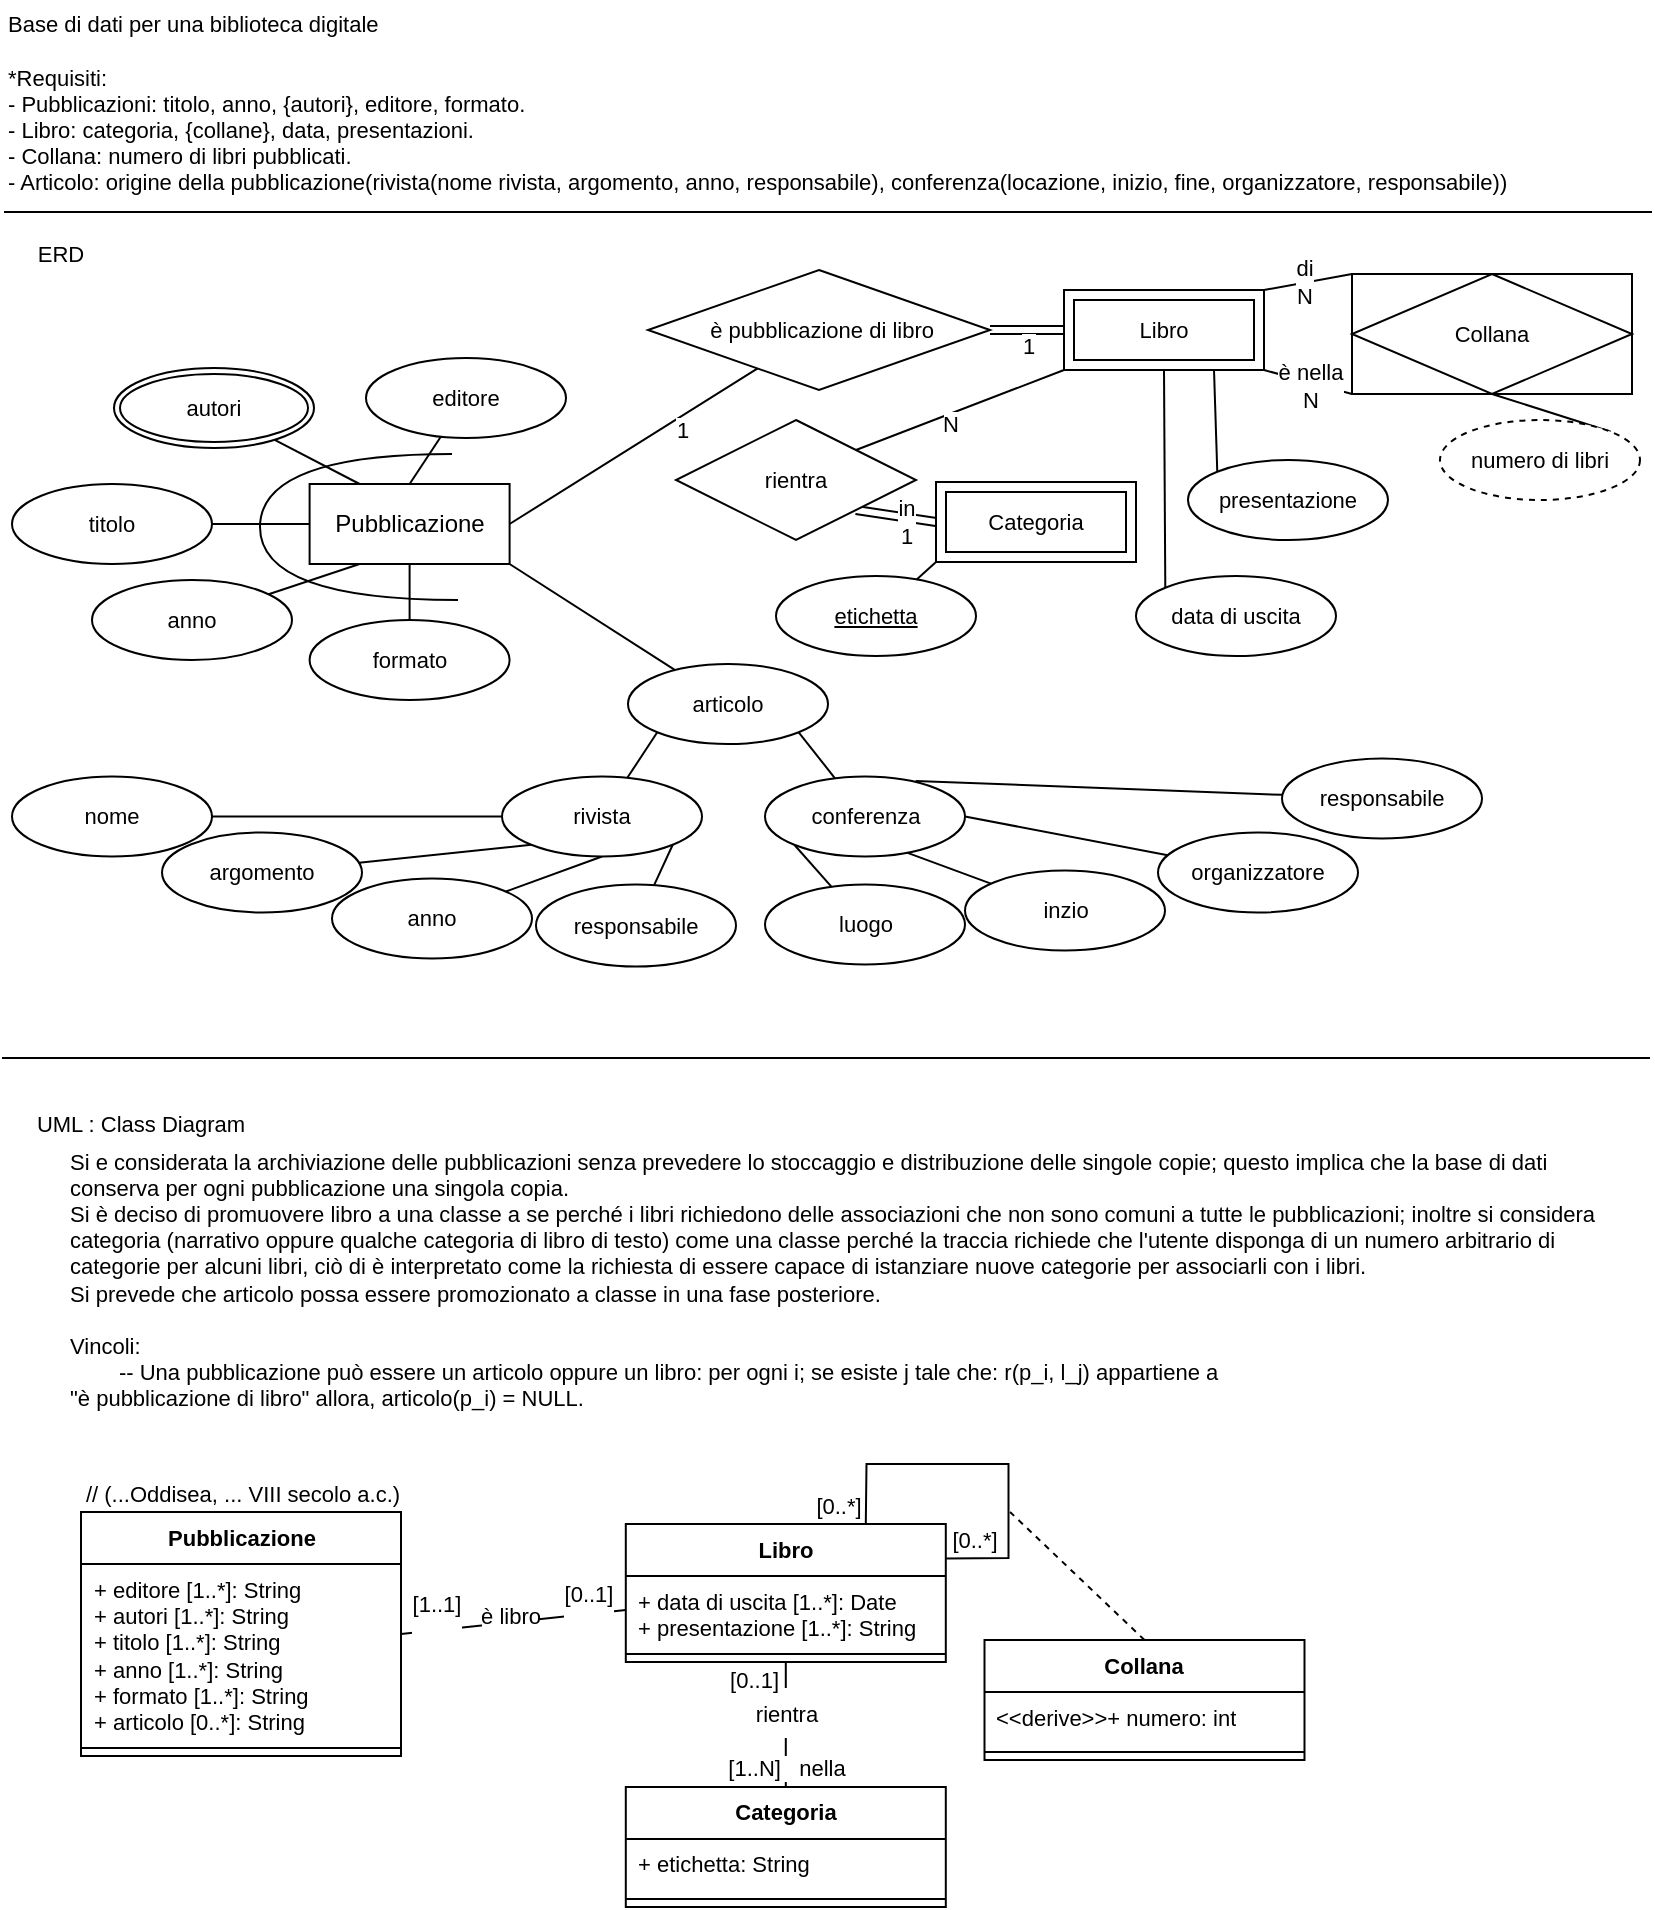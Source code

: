 <mxfile version="26.1.1">
  <diagram id="0_om-gisNnfKR0fqj2OI" name="Pagina-1">
    <mxGraphModel dx="867" dy="467" grid="0" gridSize="10" guides="1" tooltips="1" connect="1" arrows="1" fold="1" page="1" pageScale="1" pageWidth="827" pageHeight="1169" math="0" shadow="0" adaptiveColors="none">
      <root>
        <mxCell id="0" />
        <mxCell id="1" parent="0" />
        <mxCell id="30" value="Base di dati per una biblioteca digitale&lt;div&gt;&lt;br&gt;&lt;div&gt;*Requisiti:&amp;nbsp;&lt;br&gt;&lt;/div&gt;&lt;div&gt;&lt;span style=&quot;background-color: transparent;&quot;&gt;- Pubblicazioni: titolo, anno, {autori}, editore, formato.&amp;nbsp;&lt;/span&gt;&lt;/div&gt;&lt;div&gt;&lt;span style=&quot;background-color: transparent;&quot;&gt;- Libro: categoria, {collane}, data, presentazioni.&amp;nbsp;&lt;/span&gt;&lt;/div&gt;&lt;div&gt;&lt;span style=&quot;background-color: transparent;&quot;&gt;- Collana: numero di libri&amp;nbsp;pubblicati.&amp;nbsp;&lt;/span&gt;&lt;/div&gt;&lt;div&gt;&lt;span style=&quot;background-color: transparent;&quot;&gt;- Articolo: origine della pubblicazione(rivista(nome rivista, argomento, anno, responsabile), conferenza(locazione, inizio, fine, organizzatore,&amp;nbsp;responsabile))&lt;/span&gt;&lt;/div&gt;&lt;/div&gt;" style="text;html=1;align=left;verticalAlign=middle;resizable=0;points=[];autosize=1;strokeColor=none;fillColor=none;fontSize=11;movable=0;rotatable=0;deletable=0;editable=0;locked=1;connectable=0;" parent="1" vertex="1">
          <mxGeometry x="2" width="768" height="104" as="geometry" />
        </mxCell>
        <mxCell id="cX5MgIzMOypUISsRGMuU-43" style="rounded=0;orthogonalLoop=1;jettySize=auto;html=1;exitX=0.25;exitY=1;exitDx=0;exitDy=0;strokeColor=default;align=center;verticalAlign=middle;fontFamily=Helvetica;fontSize=11;fontColor=default;labelBackgroundColor=default;startFill=0;endArrow=none;movable=1;resizable=1;rotatable=1;deletable=1;editable=1;locked=0;connectable=1;" edge="1" parent="1" source="cX5MgIzMOypUISsRGMuU-30" target="cX5MgIzMOypUISsRGMuU-44">
          <mxGeometry relative="1" as="geometry">
            <mxPoint x="191.8" y="321.4" as="targetPoint" />
          </mxGeometry>
        </mxCell>
        <mxCell id="cX5MgIzMOypUISsRGMuU-45" style="rounded=0;orthogonalLoop=1;jettySize=auto;html=1;exitX=0.25;exitY=0;exitDx=0;exitDy=0;strokeColor=default;align=center;verticalAlign=middle;fontFamily=Helvetica;fontSize=11;fontColor=default;labelBackgroundColor=default;startFill=0;endArrow=none;movable=1;resizable=1;rotatable=1;deletable=1;editable=1;locked=0;connectable=1;" edge="1" parent="1" source="cX5MgIzMOypUISsRGMuU-30" target="cX5MgIzMOypUISsRGMuU-46">
          <mxGeometry relative="1" as="geometry">
            <mxPoint x="191.8" y="210.2" as="targetPoint" />
          </mxGeometry>
        </mxCell>
        <mxCell id="cX5MgIzMOypUISsRGMuU-49" style="edgeStyle=none;rounded=0;orthogonalLoop=1;jettySize=auto;html=1;exitX=0;exitY=0.5;exitDx=0;exitDy=0;entryX=1;entryY=0.5;entryDx=0;entryDy=0;strokeColor=default;align=center;verticalAlign=middle;fontFamily=Helvetica;fontSize=11;fontColor=default;labelBackgroundColor=default;startFill=0;endArrow=none;movable=1;resizable=1;rotatable=1;deletable=1;editable=1;locked=0;connectable=1;" edge="1" parent="1" source="cX5MgIzMOypUISsRGMuU-30" target="cX5MgIzMOypUISsRGMuU-42">
          <mxGeometry relative="1" as="geometry" />
        </mxCell>
        <mxCell id="cX5MgIzMOypUISsRGMuU-50" style="rounded=0;orthogonalLoop=1;jettySize=auto;html=1;exitX=0.5;exitY=0;exitDx=0;exitDy=0;strokeColor=default;align=center;verticalAlign=middle;fontFamily=Helvetica;fontSize=11;fontColor=default;labelBackgroundColor=default;startFill=0;endArrow=none;movable=1;resizable=1;rotatable=1;deletable=1;editable=1;locked=0;connectable=1;" edge="1" parent="1" source="cX5MgIzMOypUISsRGMuU-30" target="cX5MgIzMOypUISsRGMuU-51">
          <mxGeometry relative="1" as="geometry">
            <mxPoint x="210.4" y="224.2" as="targetPoint" />
          </mxGeometry>
        </mxCell>
        <mxCell id="cX5MgIzMOypUISsRGMuU-52" style="edgeStyle=none;rounded=0;orthogonalLoop=1;jettySize=auto;html=1;exitX=0.5;exitY=1;exitDx=0;exitDy=0;strokeColor=default;align=center;verticalAlign=middle;fontFamily=Helvetica;fontSize=11;fontColor=default;labelBackgroundColor=default;startFill=0;endArrow=none;movable=1;resizable=1;rotatable=1;deletable=1;editable=1;locked=0;connectable=1;" edge="1" parent="1" source="cX5MgIzMOypUISsRGMuU-30" target="cX5MgIzMOypUISsRGMuU-53">
          <mxGeometry relative="1" as="geometry">
            <mxPoint x="205" y="307.4" as="targetPoint" />
          </mxGeometry>
        </mxCell>
        <mxCell id="cX5MgIzMOypUISsRGMuU-55" style="edgeStyle=none;shape=connector;rounded=0;orthogonalLoop=1;jettySize=auto;html=1;exitX=1;exitY=0.5;exitDx=0;exitDy=0;strokeColor=default;align=center;verticalAlign=middle;fontFamily=Helvetica;fontSize=11;fontColor=default;labelBackgroundColor=default;startFill=0;endArrow=none;movable=1;resizable=1;rotatable=1;deletable=1;editable=1;locked=0;connectable=1;" edge="1" parent="1" source="cX5MgIzMOypUISsRGMuU-30" target="cX5MgIzMOypUISsRGMuU-56">
          <mxGeometry relative="1" as="geometry">
            <mxPoint x="307.6" y="237.25" as="targetPoint" />
          </mxGeometry>
        </mxCell>
        <mxCell id="cX5MgIzMOypUISsRGMuU-64" value="1" style="edgeLabel;html=1;align=center;verticalAlign=middle;resizable=1;points=[];fontFamily=Helvetica;fontSize=11;fontColor=default;labelBackgroundColor=default;movable=1;rotatable=1;deletable=1;editable=1;locked=0;connectable=1;" vertex="1" connectable="0" parent="cX5MgIzMOypUISsRGMuU-55">
          <mxGeometry x="0.395" y="1" relative="1" as="geometry">
            <mxPoint y="8" as="offset" />
          </mxGeometry>
        </mxCell>
        <mxCell id="cX5MgIzMOypUISsRGMuU-62" style="edgeStyle=none;shape=connector;rounded=0;orthogonalLoop=1;jettySize=auto;html=1;strokeColor=default;align=center;verticalAlign=middle;fontFamily=Helvetica;fontSize=11;fontColor=default;labelBackgroundColor=default;startFill=0;endArrow=none;exitX=1;exitY=1;exitDx=0;exitDy=0;movable=1;resizable=1;rotatable=1;deletable=1;editable=1;locked=0;connectable=1;" edge="1" parent="1" source="cX5MgIzMOypUISsRGMuU-30" target="cX5MgIzMOypUISsRGMuU-63">
          <mxGeometry relative="1" as="geometry">
            <mxPoint x="327.2" y="340.85" as="targetPoint" />
            <mxPoint x="275" y="269.25" as="sourcePoint" />
          </mxGeometry>
        </mxCell>
        <mxCell id="cX5MgIzMOypUISsRGMuU-30" value="Pubblicazione" style="whiteSpace=wrap;html=1;align=center;movable=1;resizable=1;rotatable=1;deletable=1;editable=1;locked=0;connectable=1;" vertex="1" parent="1">
          <mxGeometry x="154.8" y="242" width="100" height="40" as="geometry" />
        </mxCell>
        <mxCell id="cX5MgIzMOypUISsRGMuU-42" value="titolo" style="ellipse;whiteSpace=wrap;html=1;align=center;fontFamily=Helvetica;fontSize=11;fontColor=default;labelBackgroundColor=default;movable=1;resizable=1;rotatable=1;deletable=1;editable=1;locked=0;connectable=1;" vertex="1" parent="1">
          <mxGeometry x="6.0" y="242" width="100" height="40" as="geometry" />
        </mxCell>
        <mxCell id="cX5MgIzMOypUISsRGMuU-44" value="anno" style="ellipse;whiteSpace=wrap;html=1;align=center;fontFamily=Helvetica;fontSize=11;fontColor=default;labelBackgroundColor=default;movable=1;resizable=1;rotatable=1;deletable=1;editable=1;locked=0;connectable=1;" vertex="1" parent="1">
          <mxGeometry x="46.0" y="290.0" width="100" height="40" as="geometry" />
        </mxCell>
        <mxCell id="cX5MgIzMOypUISsRGMuU-46" value="autori" style="ellipse;shape=doubleEllipse;margin=3;whiteSpace=wrap;html=1;align=center;fontFamily=Helvetica;fontSize=11;fontColor=default;labelBackgroundColor=default;movable=1;resizable=1;rotatable=1;deletable=1;editable=1;locked=0;connectable=1;" vertex="1" parent="1">
          <mxGeometry x="57.0" y="184.0" width="100" height="40" as="geometry" />
        </mxCell>
        <mxCell id="cX5MgIzMOypUISsRGMuU-51" value="editore" style="ellipse;whiteSpace=wrap;html=1;align=center;fontFamily=Helvetica;fontSize=11;fontColor=default;labelBackgroundColor=default;movable=1;resizable=1;rotatable=1;deletable=1;editable=1;locked=0;connectable=1;" vertex="1" parent="1">
          <mxGeometry x="183.0" y="179.0" width="100" height="40" as="geometry" />
        </mxCell>
        <mxCell id="cX5MgIzMOypUISsRGMuU-53" value="formato" style="ellipse;whiteSpace=wrap;html=1;align=center;fontFamily=Helvetica;fontSize=11;fontColor=default;labelBackgroundColor=default;movable=1;resizable=1;rotatable=1;deletable=1;editable=1;locked=0;connectable=1;" vertex="1" parent="1">
          <mxGeometry x="154.8" y="310.0" width="100" height="40" as="geometry" />
        </mxCell>
        <mxCell id="cX5MgIzMOypUISsRGMuU-61" style="edgeStyle=none;shape=connector;rounded=0;orthogonalLoop=1;jettySize=auto;html=1;exitX=1;exitY=0.5;exitDx=0;exitDy=0;entryX=0;entryY=0.5;entryDx=0;entryDy=0;strokeColor=default;align=center;verticalAlign=middle;fontFamily=Helvetica;fontSize=11;fontColor=default;labelBackgroundColor=default;startFill=0;endArrow=none;" edge="1" parent="1" source="cX5MgIzMOypUISsRGMuU-56">
          <mxGeometry relative="1" as="geometry">
            <mxPoint x="480" y="164" as="targetPoint" />
          </mxGeometry>
        </mxCell>
        <mxCell id="cX5MgIzMOypUISsRGMuU-80" style="edgeStyle=none;shape=link;rounded=0;orthogonalLoop=1;jettySize=auto;html=1;exitX=1;exitY=0.5;exitDx=0;exitDy=0;entryX=0;entryY=0.5;entryDx=0;entryDy=0;strokeColor=default;align=center;verticalAlign=middle;fontFamily=Helvetica;fontSize=11;fontColor=default;labelBackgroundColor=default;startFill=0;endArrow=none;" edge="1" parent="1" source="cX5MgIzMOypUISsRGMuU-56" target="cX5MgIzMOypUISsRGMuU-68">
          <mxGeometry relative="1" as="geometry" />
        </mxCell>
        <mxCell id="cX5MgIzMOypUISsRGMuU-81" value="1" style="edgeLabel;html=1;align=center;verticalAlign=middle;resizable=0;points=[];fontFamily=Helvetica;fontSize=11;fontColor=default;labelBackgroundColor=default;" vertex="1" connectable="0" parent="cX5MgIzMOypUISsRGMuU-80">
          <mxGeometry x="-0.252" y="-1" relative="1" as="geometry">
            <mxPoint x="5" y="7" as="offset" />
          </mxGeometry>
        </mxCell>
        <mxCell id="cX5MgIzMOypUISsRGMuU-56" value="&amp;nbsp;è pubblicazione di libro" style="shape=rhombus;perimeter=rhombusPerimeter;whiteSpace=wrap;html=1;align=center;fontFamily=Helvetica;fontSize=11;fontColor=default;labelBackgroundColor=default;" vertex="1" parent="1">
          <mxGeometry x="324" y="135" width="171" height="60" as="geometry" />
        </mxCell>
        <mxCell id="cX5MgIzMOypUISsRGMuU-78" style="edgeStyle=none;shape=connector;rounded=0;orthogonalLoop=1;jettySize=auto;html=1;exitX=0;exitY=1;exitDx=0;exitDy=0;strokeColor=default;align=center;verticalAlign=middle;fontFamily=Helvetica;fontSize=11;fontColor=default;labelBackgroundColor=default;startFill=0;endArrow=none;" edge="1" parent="1" source="cX5MgIzMOypUISsRGMuU-63" target="cX5MgIzMOypUISsRGMuU-79">
          <mxGeometry relative="1" as="geometry">
            <mxPoint x="337.6" y="376.85" as="targetPoint" />
          </mxGeometry>
        </mxCell>
        <mxCell id="cX5MgIzMOypUISsRGMuU-84" style="edgeStyle=none;shape=connector;rounded=0;orthogonalLoop=1;jettySize=auto;html=1;exitX=1;exitY=1;exitDx=0;exitDy=0;strokeColor=default;align=center;verticalAlign=middle;fontFamily=Helvetica;fontSize=11;fontColor=default;labelBackgroundColor=default;startFill=0;endArrow=none;" edge="1" parent="1" source="cX5MgIzMOypUISsRGMuU-63" target="cX5MgIzMOypUISsRGMuU-85">
          <mxGeometry relative="1" as="geometry">
            <mxPoint x="472" y="372.85" as="targetPoint" />
          </mxGeometry>
        </mxCell>
        <mxCell id="cX5MgIzMOypUISsRGMuU-63" value="articolo" style="ellipse;whiteSpace=wrap;html=1;align=center;fontFamily=Helvetica;fontSize=11;fontColor=default;labelBackgroundColor=default;" vertex="1" parent="1">
          <mxGeometry x="314.0" y="332.0" width="100" height="40" as="geometry" />
        </mxCell>
        <mxCell id="cX5MgIzMOypUISsRGMuU-70" style="edgeStyle=none;shape=connector;rounded=0;orthogonalLoop=1;jettySize=auto;html=1;exitX=1;exitY=1;exitDx=0;exitDy=0;entryX=0;entryY=1;entryDx=0;entryDy=0;strokeColor=default;align=center;verticalAlign=middle;fontFamily=Helvetica;fontSize=11;fontColor=default;labelBackgroundColor=default;startFill=0;endArrow=none;" edge="1" parent="1" source="cX5MgIzMOypUISsRGMuU-68" target="cX5MgIzMOypUISsRGMuU-69">
          <mxGeometry relative="1" as="geometry" />
        </mxCell>
        <mxCell id="cX5MgIzMOypUISsRGMuU-72" value="è nella&lt;div&gt;N&lt;/div&gt;" style="edgeLabel;html=1;align=center;verticalAlign=middle;resizable=0;points=[];fontFamily=Helvetica;fontSize=11;fontColor=default;labelBackgroundColor=default;" vertex="1" connectable="0" parent="cX5MgIzMOypUISsRGMuU-70">
          <mxGeometry x="0.089" y="-2" relative="1" as="geometry">
            <mxPoint x="-1" y="-1" as="offset" />
          </mxGeometry>
        </mxCell>
        <mxCell id="cX5MgIzMOypUISsRGMuU-113" style="edgeStyle=none;shape=connector;rounded=0;orthogonalLoop=1;jettySize=auto;html=1;exitX=0;exitY=1;exitDx=0;exitDy=0;entryX=1;entryY=0;entryDx=0;entryDy=0;strokeColor=default;align=center;verticalAlign=middle;fontFamily=Helvetica;fontSize=11;fontColor=default;labelBackgroundColor=default;startFill=0;endArrow=none;" edge="1" parent="1" source="cX5MgIzMOypUISsRGMuU-68" target="cX5MgIzMOypUISsRGMuU-108">
          <mxGeometry relative="1" as="geometry" />
        </mxCell>
        <mxCell id="cX5MgIzMOypUISsRGMuU-117" value="N" style="edgeLabel;html=1;align=center;verticalAlign=middle;resizable=0;points=[];fontFamily=Helvetica;fontSize=11;fontColor=default;labelBackgroundColor=default;" vertex="1" connectable="0" parent="cX5MgIzMOypUISsRGMuU-113">
          <mxGeometry x="0.389" relative="1" as="geometry">
            <mxPoint x="15" y="-1" as="offset" />
          </mxGeometry>
        </mxCell>
        <mxCell id="cX5MgIzMOypUISsRGMuU-126" style="edgeStyle=none;shape=connector;rounded=0;orthogonalLoop=1;jettySize=auto;html=1;exitX=0.5;exitY=1;exitDx=0;exitDy=0;strokeColor=default;align=center;verticalAlign=middle;fontFamily=Helvetica;fontSize=11;fontColor=default;labelBackgroundColor=default;startFill=0;endArrow=none;entryX=0;entryY=0;entryDx=0;entryDy=0;" edge="1" parent="1" source="cX5MgIzMOypUISsRGMuU-68" target="cX5MgIzMOypUISsRGMuU-127">
          <mxGeometry relative="1" as="geometry">
            <mxPoint x="593.941" y="233.529" as="targetPoint" />
          </mxGeometry>
        </mxCell>
        <mxCell id="cX5MgIzMOypUISsRGMuU-128" style="edgeStyle=none;shape=connector;rounded=0;orthogonalLoop=1;jettySize=auto;html=1;exitX=0.75;exitY=1;exitDx=0;exitDy=0;strokeColor=default;align=center;verticalAlign=middle;fontFamily=Helvetica;fontSize=11;fontColor=default;labelBackgroundColor=default;startFill=0;endArrow=none;entryX=0;entryY=0;entryDx=0;entryDy=0;" edge="1" parent="1" source="cX5MgIzMOypUISsRGMuU-68" target="cX5MgIzMOypUISsRGMuU-129">
          <mxGeometry relative="1" as="geometry">
            <mxPoint x="606.647" y="239.177" as="targetPoint" />
          </mxGeometry>
        </mxCell>
        <mxCell id="cX5MgIzMOypUISsRGMuU-68" value="Libro" style="shape=ext;margin=3;double=1;whiteSpace=wrap;html=1;align=center;fontFamily=Helvetica;fontSize=11;fontColor=default;labelBackgroundColor=default;" vertex="1" parent="1">
          <mxGeometry x="532" y="145" width="100" height="40" as="geometry" />
        </mxCell>
        <mxCell id="cX5MgIzMOypUISsRGMuU-71" style="edgeStyle=none;shape=connector;rounded=0;orthogonalLoop=1;jettySize=auto;html=1;exitX=0;exitY=0;exitDx=0;exitDy=0;entryX=1;entryY=0;entryDx=0;entryDy=0;strokeColor=default;align=center;verticalAlign=middle;fontFamily=Helvetica;fontSize=11;fontColor=default;labelBackgroundColor=default;startFill=0;endArrow=none;" edge="1" parent="1" source="cX5MgIzMOypUISsRGMuU-69" target="cX5MgIzMOypUISsRGMuU-68">
          <mxGeometry relative="1" as="geometry" />
        </mxCell>
        <mxCell id="cX5MgIzMOypUISsRGMuU-74" value="di&lt;div&gt;N&lt;/div&gt;" style="edgeLabel;html=1;align=center;verticalAlign=middle;resizable=0;points=[];fontFamily=Helvetica;fontSize=11;fontColor=default;labelBackgroundColor=default;" vertex="1" connectable="0" parent="cX5MgIzMOypUISsRGMuU-71">
          <mxGeometry x="-0.311" y="-1" relative="1" as="geometry">
            <mxPoint x="-9" y="2" as="offset" />
          </mxGeometry>
        </mxCell>
        <mxCell id="cX5MgIzMOypUISsRGMuU-75" style="edgeStyle=none;shape=connector;rounded=0;orthogonalLoop=1;jettySize=auto;html=1;exitX=0.5;exitY=1;exitDx=0;exitDy=0;strokeColor=default;align=center;verticalAlign=middle;fontFamily=Helvetica;fontSize=11;fontColor=default;labelBackgroundColor=default;startFill=0;endArrow=none;entryX=1;entryY=0;entryDx=0;entryDy=0;" edge="1" parent="1" source="cX5MgIzMOypUISsRGMuU-69" target="cX5MgIzMOypUISsRGMuU-77">
          <mxGeometry relative="1" as="geometry">
            <mxPoint x="728.024" y="214.504" as="targetPoint" />
          </mxGeometry>
        </mxCell>
        <mxCell id="cX5MgIzMOypUISsRGMuU-69" value="Collana" style="shape=associativeEntity;whiteSpace=wrap;html=1;align=center;fontFamily=Helvetica;fontSize=11;fontColor=default;labelBackgroundColor=default;" vertex="1" parent="1">
          <mxGeometry x="676" y="137" width="140" height="60" as="geometry" />
        </mxCell>
        <mxCell id="cX5MgIzMOypUISsRGMuU-77" value="numero di libri" style="ellipse;whiteSpace=wrap;html=1;align=center;dashed=1;fontFamily=Helvetica;fontSize=11;fontColor=default;labelBackgroundColor=default;" vertex="1" parent="1">
          <mxGeometry x="720.0" y="210.0" width="100" height="40" as="geometry" />
        </mxCell>
        <mxCell id="cX5MgIzMOypUISsRGMuU-86" style="edgeStyle=none;shape=connector;rounded=0;orthogonalLoop=1;jettySize=auto;html=1;exitX=0;exitY=0.5;exitDx=0;exitDy=0;strokeColor=default;align=center;verticalAlign=middle;fontFamily=Helvetica;fontSize=11;fontColor=default;labelBackgroundColor=default;startFill=0;endArrow=none;" edge="1" parent="1" source="cX5MgIzMOypUISsRGMuU-79" target="cX5MgIzMOypUISsRGMuU-87">
          <mxGeometry relative="1" as="geometry">
            <mxPoint x="170.0" y="418.25" as="targetPoint" />
            <mxPoint x="233.6" y="402.05" as="sourcePoint" />
          </mxGeometry>
        </mxCell>
        <mxCell id="cX5MgIzMOypUISsRGMuU-88" style="edgeStyle=none;shape=connector;rounded=0;orthogonalLoop=1;jettySize=auto;html=1;exitX=0;exitY=1;exitDx=0;exitDy=0;strokeColor=default;align=center;verticalAlign=middle;fontFamily=Helvetica;fontSize=11;fontColor=default;labelBackgroundColor=default;startFill=0;endArrow=none;" edge="1" parent="1" source="cX5MgIzMOypUISsRGMuU-79" target="cX5MgIzMOypUISsRGMuU-89">
          <mxGeometry relative="1" as="geometry">
            <mxPoint x="264.4" y="426.25" as="targetPoint" />
            <mxPoint x="248.245" y="416.192" as="sourcePoint" />
          </mxGeometry>
        </mxCell>
        <mxCell id="cX5MgIzMOypUISsRGMuU-93" style="edgeStyle=none;shape=connector;rounded=0;orthogonalLoop=1;jettySize=auto;html=1;exitX=0.5;exitY=1;exitDx=0;exitDy=0;strokeColor=default;align=center;verticalAlign=middle;fontFamily=Helvetica;fontSize=11;fontColor=default;labelBackgroundColor=default;startFill=0;endArrow=none;" edge="1" parent="1" source="cX5MgIzMOypUISsRGMuU-79" target="cX5MgIzMOypUISsRGMuU-94">
          <mxGeometry relative="1" as="geometry">
            <mxPoint x="248.8" y="454.45" as="targetPoint" />
          </mxGeometry>
        </mxCell>
        <mxCell id="cX5MgIzMOypUISsRGMuU-95" style="edgeStyle=none;shape=connector;rounded=0;orthogonalLoop=1;jettySize=auto;html=1;exitX=1;exitY=1;exitDx=0;exitDy=0;strokeColor=default;align=center;verticalAlign=middle;fontFamily=Helvetica;fontSize=11;fontColor=default;labelBackgroundColor=default;startFill=0;endArrow=none;" edge="1" parent="1" source="cX5MgIzMOypUISsRGMuU-79" target="cX5MgIzMOypUISsRGMuU-96">
          <mxGeometry relative="1" as="geometry">
            <mxPoint x="336" y="455.25" as="targetPoint" />
          </mxGeometry>
        </mxCell>
        <mxCell id="cX5MgIzMOypUISsRGMuU-79" value="rivista" style="ellipse;whiteSpace=wrap;html=1;align=center;fontFamily=Helvetica;fontSize=11;fontColor=default;labelBackgroundColor=default;" vertex="1" parent="1">
          <mxGeometry x="251.0" y="388.25" width="100" height="40" as="geometry" />
        </mxCell>
        <mxCell id="cX5MgIzMOypUISsRGMuU-97" style="edgeStyle=none;shape=connector;rounded=0;orthogonalLoop=1;jettySize=auto;html=1;exitX=0;exitY=1;exitDx=0;exitDy=0;strokeColor=default;align=center;verticalAlign=middle;fontFamily=Helvetica;fontSize=11;fontColor=default;labelBackgroundColor=default;startFill=0;endArrow=none;" edge="1" parent="1" source="cX5MgIzMOypUISsRGMuU-85" target="cX5MgIzMOypUISsRGMuU-98">
          <mxGeometry relative="1" as="geometry">
            <mxPoint x="411.4" y="442.45" as="targetPoint" />
          </mxGeometry>
        </mxCell>
        <mxCell id="cX5MgIzMOypUISsRGMuU-99" style="edgeStyle=none;shape=connector;rounded=0;orthogonalLoop=1;jettySize=auto;html=1;exitX=0.713;exitY=0.955;exitDx=0;exitDy=0;strokeColor=default;align=center;verticalAlign=middle;fontFamily=Helvetica;fontSize=11;fontColor=default;labelBackgroundColor=default;startFill=0;endArrow=none;exitPerimeter=0;" edge="1" parent="1" source="cX5MgIzMOypUISsRGMuU-85" target="cX5MgIzMOypUISsRGMuU-100">
          <mxGeometry relative="1" as="geometry">
            <mxPoint x="525" y="435.25" as="targetPoint" />
          </mxGeometry>
        </mxCell>
        <mxCell id="cX5MgIzMOypUISsRGMuU-101" style="edgeStyle=none;shape=connector;rounded=0;orthogonalLoop=1;jettySize=auto;html=1;strokeColor=default;align=center;verticalAlign=middle;fontFamily=Helvetica;fontSize=11;fontColor=default;labelBackgroundColor=default;startFill=0;endArrow=none;exitX=1;exitY=0.5;exitDx=0;exitDy=0;" edge="1" parent="1" source="cX5MgIzMOypUISsRGMuU-85" target="cX5MgIzMOypUISsRGMuU-102">
          <mxGeometry relative="1" as="geometry">
            <mxPoint x="646.6" y="444.85" as="targetPoint" />
          </mxGeometry>
        </mxCell>
        <mxCell id="cX5MgIzMOypUISsRGMuU-103" style="edgeStyle=none;shape=connector;rounded=0;orthogonalLoop=1;jettySize=auto;html=1;exitX=0.753;exitY=0.055;exitDx=0;exitDy=0;strokeColor=default;align=center;verticalAlign=middle;fontFamily=Helvetica;fontSize=11;fontColor=default;labelBackgroundColor=default;startFill=0;endArrow=none;exitPerimeter=0;" edge="1" parent="1" source="cX5MgIzMOypUISsRGMuU-85" target="cX5MgIzMOypUISsRGMuU-104">
          <mxGeometry relative="1" as="geometry">
            <mxPoint x="761.8" y="446.45" as="targetPoint" />
          </mxGeometry>
        </mxCell>
        <mxCell id="cX5MgIzMOypUISsRGMuU-85" value="conferenza" style="ellipse;whiteSpace=wrap;html=1;align=center;fontFamily=Helvetica;fontSize=11;fontColor=default;labelBackgroundColor=default;" vertex="1" parent="1">
          <mxGeometry x="382.5" y="388.25" width="100" height="40" as="geometry" />
        </mxCell>
        <mxCell id="cX5MgIzMOypUISsRGMuU-87" value="nome" style="ellipse;whiteSpace=wrap;html=1;align=center;fontFamily=Helvetica;fontSize=11;fontColor=default;labelBackgroundColor=default;" vertex="1" parent="1">
          <mxGeometry x="6.0" y="388.25" width="100" height="40" as="geometry" />
        </mxCell>
        <mxCell id="cX5MgIzMOypUISsRGMuU-89" value="argomento" style="ellipse;whiteSpace=wrap;html=1;align=center;fontFamily=Helvetica;fontSize=11;fontColor=default;labelBackgroundColor=default;" vertex="1" parent="1">
          <mxGeometry x="81.0" y="416.25" width="100" height="40" as="geometry" />
        </mxCell>
        <mxCell id="cX5MgIzMOypUISsRGMuU-92" value="" style="endArrow=none;html=1;rounded=0;strokeColor=default;align=center;verticalAlign=middle;fontFamily=Helvetica;fontSize=11;fontColor=default;labelBackgroundColor=default;edgeStyle=orthogonalEdgeStyle;curved=1;movable=1;resizable=1;rotatable=1;deletable=1;editable=1;locked=0;connectable=1;" edge="1" parent="1">
          <mxGeometry relative="1" as="geometry">
            <mxPoint x="229" y="300" as="sourcePoint" />
            <mxPoint x="226" y="227" as="targetPoint" />
            <Array as="points">
              <mxPoint x="130" y="300" />
              <mxPoint x="130" y="227" />
            </Array>
          </mxGeometry>
        </mxCell>
        <mxCell id="cX5MgIzMOypUISsRGMuU-94" value="anno" style="ellipse;whiteSpace=wrap;html=1;align=center;fontFamily=Helvetica;fontSize=11;fontColor=default;labelBackgroundColor=default;" vertex="1" parent="1">
          <mxGeometry x="166.0" y="439.25" width="100" height="40" as="geometry" />
        </mxCell>
        <mxCell id="cX5MgIzMOypUISsRGMuU-96" value="responsabile" style="ellipse;whiteSpace=wrap;html=1;align=center;fontFamily=Helvetica;fontSize=11;fontColor=default;labelBackgroundColor=default;" vertex="1" parent="1">
          <mxGeometry x="268" y="442.25" width="100" height="41" as="geometry" />
        </mxCell>
        <mxCell id="cX5MgIzMOypUISsRGMuU-98" value="luogo" style="ellipse;whiteSpace=wrap;html=1;align=center;fontFamily=Helvetica;fontSize=11;fontColor=default;labelBackgroundColor=default;" vertex="1" parent="1">
          <mxGeometry x="382.5" y="442.25" width="100" height="40" as="geometry" />
        </mxCell>
        <mxCell id="cX5MgIzMOypUISsRGMuU-100" value="inzio" style="ellipse;whiteSpace=wrap;html=1;align=center;fontFamily=Helvetica;fontSize=11;fontColor=default;labelBackgroundColor=default;" vertex="1" parent="1">
          <mxGeometry x="482.5" y="435.25" width="100" height="40" as="geometry" />
        </mxCell>
        <mxCell id="cX5MgIzMOypUISsRGMuU-102" value="organizzatore" style="ellipse;whiteSpace=wrap;html=1;align=center;fontFamily=Helvetica;fontSize=11;fontColor=default;labelBackgroundColor=default;" vertex="1" parent="1">
          <mxGeometry x="579.0" y="416.25" width="100" height="40" as="geometry" />
        </mxCell>
        <mxCell id="cX5MgIzMOypUISsRGMuU-104" value="responsabile" style="ellipse;whiteSpace=wrap;html=1;align=center;fontFamily=Helvetica;fontSize=11;fontColor=default;labelBackgroundColor=default;" vertex="1" parent="1">
          <mxGeometry x="641.0" y="379.25" width="100" height="40" as="geometry" />
        </mxCell>
        <mxCell id="cX5MgIzMOypUISsRGMuU-123" style="edgeStyle=none;shape=connector;rounded=0;orthogonalLoop=1;jettySize=auto;html=1;exitX=0;exitY=1;exitDx=0;exitDy=0;strokeColor=default;align=center;verticalAlign=middle;fontFamily=Helvetica;fontSize=11;fontColor=default;labelBackgroundColor=default;startFill=0;endArrow=none;" edge="1" parent="1" source="cX5MgIzMOypUISsRGMuU-107" target="cX5MgIzMOypUISsRGMuU-124">
          <mxGeometry relative="1" as="geometry">
            <mxPoint x="460.294" y="297.529" as="targetPoint" />
          </mxGeometry>
        </mxCell>
        <mxCell id="cX5MgIzMOypUISsRGMuU-107" value="Categoria" style="shape=ext;margin=3;double=1;whiteSpace=wrap;html=1;align=center;fontFamily=Helvetica;fontSize=11;fontColor=default;labelBackgroundColor=default;" vertex="1" parent="1">
          <mxGeometry x="468" y="241" width="100" height="40" as="geometry" />
        </mxCell>
        <mxCell id="cX5MgIzMOypUISsRGMuU-114" style="edgeStyle=none;shape=link;rounded=0;orthogonalLoop=1;jettySize=auto;html=1;exitX=1;exitY=1;exitDx=0;exitDy=0;entryX=0;entryY=0.5;entryDx=0;entryDy=0;strokeColor=default;align=center;verticalAlign=middle;fontFamily=Helvetica;fontSize=11;fontColor=default;labelBackgroundColor=default;startFill=0;endArrow=none;" edge="1" parent="1" source="cX5MgIzMOypUISsRGMuU-108" target="cX5MgIzMOypUISsRGMuU-107">
          <mxGeometry relative="1" as="geometry" />
        </mxCell>
        <mxCell id="cX5MgIzMOypUISsRGMuU-118" value="in&lt;div&gt;1&lt;/div&gt;" style="edgeLabel;html=1;align=center;verticalAlign=middle;resizable=0;points=[];fontFamily=Helvetica;fontSize=11;fontColor=default;labelBackgroundColor=default;" vertex="1" connectable="0" parent="cX5MgIzMOypUISsRGMuU-114">
          <mxGeometry x="-0.145" y="-1" relative="1" as="geometry">
            <mxPoint x="8" y="2" as="offset" />
          </mxGeometry>
        </mxCell>
        <mxCell id="cX5MgIzMOypUISsRGMuU-108" value="rientra" style="shape=rhombus;perimeter=rhombusPerimeter;whiteSpace=wrap;html=1;align=center;fontFamily=Helvetica;fontSize=11;fontColor=default;labelBackgroundColor=default;" vertex="1" parent="1">
          <mxGeometry x="338" y="210" width="120" height="60" as="geometry" />
        </mxCell>
        <mxCell id="cX5MgIzMOypUISsRGMuU-111" value="" style="line;strokeWidth=1;rotatable=0;dashed=0;labelPosition=right;align=left;verticalAlign=middle;spacingTop=0;spacingLeft=6;points=[];portConstraint=eastwest;fontFamily=Helvetica;fontSize=11;fontColor=default;labelBackgroundColor=default;" vertex="1" parent="1">
          <mxGeometry x="2" y="101" width="824" height="10" as="geometry" />
        </mxCell>
        <mxCell id="cX5MgIzMOypUISsRGMuU-112" value="ERD" style="text;html=1;align=center;verticalAlign=middle;resizable=0;points=[];autosize=1;strokeColor=none;fillColor=none;fontFamily=Helvetica;fontSize=11;fontColor=default;labelBackgroundColor=default;" vertex="1" parent="1">
          <mxGeometry x="9" y="114" width="41" height="25" as="geometry" />
        </mxCell>
        <mxCell id="cX5MgIzMOypUISsRGMuU-124" value="etichetta" style="ellipse;whiteSpace=wrap;html=1;align=center;fontStyle=4;fontFamily=Helvetica;fontSize=11;fontColor=default;labelBackgroundColor=default;" vertex="1" parent="1">
          <mxGeometry x="388.004" y="287.999" width="100" height="40" as="geometry" />
        </mxCell>
        <mxCell id="cX5MgIzMOypUISsRGMuU-127" value="data di uscita" style="ellipse;whiteSpace=wrap;html=1;align=center;fontFamily=Helvetica;fontSize=11;fontColor=default;labelBackgroundColor=default;" vertex="1" parent="1">
          <mxGeometry x="568.001" y="287.999" width="100" height="40" as="geometry" />
        </mxCell>
        <mxCell id="cX5MgIzMOypUISsRGMuU-129" value="presentazione" style="ellipse;whiteSpace=wrap;html=1;align=center;fontFamily=Helvetica;fontSize=11;fontColor=default;labelBackgroundColor=default;" vertex="1" parent="1">
          <mxGeometry x="593.997" y="229.997" width="100" height="40" as="geometry" />
        </mxCell>
        <mxCell id="cX5MgIzMOypUISsRGMuU-130" value="" style="line;strokeWidth=1;rotatable=0;dashed=0;labelPosition=right;align=left;verticalAlign=middle;spacingTop=0;spacingLeft=6;points=[];portConstraint=eastwest;fontFamily=Helvetica;fontSize=11;fontColor=default;labelBackgroundColor=default;movable=0;resizable=0;deletable=0;editable=0;locked=1;connectable=0;" vertex="1" parent="1">
          <mxGeometry x="1" y="524" width="824" height="10" as="geometry" />
        </mxCell>
        <mxCell id="cX5MgIzMOypUISsRGMuU-131" value="UML : Class Diagram" style="text;html=1;align=center;verticalAlign=middle;resizable=0;points=[];autosize=1;strokeColor=none;fillColor=none;fontFamily=Helvetica;fontSize=11;fontColor=default;labelBackgroundColor=default;movable=0;rotatable=0;deletable=0;editable=0;locked=1;connectable=0;" vertex="1" parent="1">
          <mxGeometry x="9" y="549" width="122" height="25" as="geometry" />
        </mxCell>
        <mxCell id="cX5MgIzMOypUISsRGMuU-132" value="Si e considerata la archiviazione delle pubblicazioni senza prevedere lo stoccaggio e distribuzione delle singole copie; questo implica che la base di dati&amp;nbsp;&lt;div&gt;conserva per ogni pubblicazione una singola copia.&lt;div&gt;Si è deciso di promuovere libro a una classe a se perché i libri richiedono delle associazioni che non sono comuni a tutte le pubblicazioni; inoltre si considera&amp;nbsp;&lt;/div&gt;&lt;div&gt;categoria (narrativo oppure qualche categoria di libro di testo) come una classe perché la traccia richiede che l&#39;utente disponga di un numero arbitrario di&amp;nbsp;&lt;/div&gt;&lt;div&gt;categorie per alcuni libri, ciò di è interpretato come la&amp;nbsp;&lt;span style=&quot;background-color: light-dark(#ffffff, var(--ge-dark-color, #121212)); color: light-dark(rgb(0, 0, 0), rgb(255, 255, 255));&quot;&gt;richiesta di essere capace di istanziare nuove categorie per associarli con i libri.&lt;/span&gt;&lt;/div&gt;&lt;div&gt;Si prevede che articolo&lt;span style=&quot;background-color: light-dark(#ffffff, var(--ge-dark-color, #121212)); color: light-dark(rgb(0, 0, 0), rgb(255, 255, 255));&quot;&gt;&amp;nbsp;possa essere promozionato a classe in una fase posteriore.&lt;/span&gt;&lt;/div&gt;&lt;div&gt;&lt;br&gt;&lt;/div&gt;&lt;div&gt;Vincoli:&lt;br&gt;&lt;/div&gt;&lt;div&gt;&lt;span style=&quot;white-space: pre;&quot;&gt;&#x9;&lt;/span&gt;--&amp;nbsp;Una pubblicazione può essere un articolo oppure un libro: per ogni i; se esiste j tale che: r(p_i, l_j) appartiene a&lt;/div&gt;&lt;div&gt;&quot;è pubblicazione di libro&quot; allora, articolo(p_i) = NULL.&lt;/div&gt;&lt;div&gt;&lt;br&gt;&lt;/div&gt;&lt;div&gt;&lt;br&gt;&lt;/div&gt;&lt;div&gt;&lt;br&gt;&lt;/div&gt;&lt;div&gt;&lt;br&gt;&lt;/div&gt;&lt;div&gt;&lt;br&gt;&lt;/div&gt;&lt;/div&gt;" style="text;html=1;align=left;verticalAlign=middle;resizable=0;points=[];autosize=1;strokeColor=none;fillColor=none;fontFamily=Helvetica;fontSize=11;fontColor=default;labelBackgroundColor=default;movable=0;rotatable=0;deletable=0;editable=0;locked=1;connectable=0;" vertex="1" parent="1">
          <mxGeometry x="33" y="568" width="784" height="210" as="geometry" />
        </mxCell>
        <mxCell id="cX5MgIzMOypUISsRGMuU-139" style="edgeStyle=none;shape=connector;rounded=0;orthogonalLoop=1;jettySize=auto;html=1;exitX=1;exitY=0.5;exitDx=0;exitDy=0;strokeColor=default;align=center;verticalAlign=middle;fontFamily=Helvetica;fontSize=11;fontColor=default;labelBackgroundColor=default;startFill=0;endArrow=none;" edge="1" parent="1" source="cX5MgIzMOypUISsRGMuU-134" target="cX5MgIzMOypUISsRGMuU-140">
          <mxGeometry relative="1" as="geometry">
            <mxPoint x="286.441" y="769.529" as="targetPoint" />
          </mxGeometry>
        </mxCell>
        <mxCell id="cX5MgIzMOypUISsRGMuU-150" value="[1..1]&lt;div&gt;&lt;br&gt;&lt;/div&gt;" style="edgeLabel;html=1;align=center;verticalAlign=middle;resizable=0;points=[];fontFamily=Helvetica;fontSize=11;fontColor=default;labelBackgroundColor=default;" vertex="1" connectable="0" parent="cX5MgIzMOypUISsRGMuU-139">
          <mxGeometry x="-0.185" y="-1" relative="1" as="geometry">
            <mxPoint x="-29" y="-4" as="offset" />
          </mxGeometry>
        </mxCell>
        <mxCell id="cX5MgIzMOypUISsRGMuU-151" value="[0..1]&lt;div&gt;&lt;br&gt;&lt;/div&gt;" style="edgeLabel;html=1;align=center;verticalAlign=middle;resizable=0;points=[];fontFamily=Helvetica;fontSize=11;fontColor=default;labelBackgroundColor=default;" vertex="1" connectable="0" parent="cX5MgIzMOypUISsRGMuU-139">
          <mxGeometry x="-0.185" y="-1" relative="1" as="geometry">
            <mxPoint x="47" y="-9" as="offset" />
          </mxGeometry>
        </mxCell>
        <mxCell id="cX5MgIzMOypUISsRGMuU-134" value="Pubblicazione" style="swimlane;fontStyle=1;align=center;verticalAlign=top;childLayout=stackLayout;horizontal=1;startSize=26;horizontalStack=0;resizeParent=1;resizeParentMax=0;resizeLast=0;collapsible=1;marginBottom=0;whiteSpace=wrap;html=1;fontFamily=Helvetica;fontSize=11;fontColor=default;labelBackgroundColor=default;" vertex="1" parent="1">
          <mxGeometry x="40.5" y="756" width="160" height="122" as="geometry">
            <mxRectangle x="36.25" y="840" width="90" height="26" as="alternateBounds" />
          </mxGeometry>
        </mxCell>
        <mxCell id="cX5MgIzMOypUISsRGMuU-135" value="+ editore [1..*]: String&lt;div&gt;+ autori [1..*]: String&lt;/div&gt;&lt;div&gt;+ titolo [1..*]: String&lt;/div&gt;&lt;div&gt;+ anno [1..*]: String&lt;/div&gt;&lt;div&gt;+ formato [1..*]: String&lt;/div&gt;&lt;div&gt;+ articolo [0..*]: String&lt;/div&gt;" style="text;strokeColor=none;fillColor=none;align=left;verticalAlign=top;spacingLeft=4;spacingRight=4;overflow=hidden;rotatable=0;points=[[0,0.5],[1,0.5]];portConstraint=eastwest;whiteSpace=wrap;html=1;fontFamily=Helvetica;fontSize=11;fontColor=default;labelBackgroundColor=default;" vertex="1" parent="cX5MgIzMOypUISsRGMuU-134">
          <mxGeometry y="26" width="160" height="88" as="geometry" />
        </mxCell>
        <mxCell id="cX5MgIzMOypUISsRGMuU-136" value="" style="line;strokeWidth=1;fillColor=none;align=left;verticalAlign=middle;spacingTop=-1;spacingLeft=3;spacingRight=3;rotatable=0;labelPosition=right;points=[];portConstraint=eastwest;strokeColor=inherit;fontFamily=Helvetica;fontSize=11;fontColor=default;labelBackgroundColor=default;" vertex="1" parent="cX5MgIzMOypUISsRGMuU-134">
          <mxGeometry y="114" width="160" height="8" as="geometry" />
        </mxCell>
        <mxCell id="cX5MgIzMOypUISsRGMuU-138" value="// (...Oddisea, ... VIII secolo a.c.)" style="text;html=1;align=center;verticalAlign=middle;resizable=0;points=[];autosize=1;strokeColor=none;fillColor=none;fontFamily=Helvetica;fontSize=11;fontColor=default;labelBackgroundColor=default;" vertex="1" parent="1">
          <mxGeometry x="33" y="734" width="175" height="25" as="geometry" />
        </mxCell>
        <mxCell id="cX5MgIzMOypUISsRGMuU-148" style="edgeStyle=none;shape=connector;rounded=0;orthogonalLoop=1;jettySize=auto;html=1;exitX=0.5;exitY=1;exitDx=0;exitDy=0;entryX=0.5;entryY=0;entryDx=0;entryDy=0;strokeColor=default;align=center;verticalAlign=middle;fontFamily=Helvetica;fontSize=11;fontColor=default;labelBackgroundColor=default;startFill=0;endArrow=none;" edge="1" parent="1" source="cX5MgIzMOypUISsRGMuU-155" target="cX5MgIzMOypUISsRGMuU-144">
          <mxGeometry relative="1" as="geometry" />
        </mxCell>
        <mxCell id="cX5MgIzMOypUISsRGMuU-153" value="[1..N]&amp;nbsp; &amp;nbsp;nella" style="edgeLabel;html=1;align=center;verticalAlign=middle;resizable=0;points=[];fontFamily=Helvetica;fontSize=11;fontColor=default;labelBackgroundColor=default;" vertex="1" connectable="0" parent="cX5MgIzMOypUISsRGMuU-148">
          <mxGeometry x="0.354" y="-2" relative="1" as="geometry">
            <mxPoint x="2" y="-2" as="offset" />
          </mxGeometry>
        </mxCell>
        <mxCell id="cX5MgIzMOypUISsRGMuU-140" value="Libro" style="swimlane;fontStyle=1;align=center;verticalAlign=top;childLayout=stackLayout;horizontal=1;startSize=26;horizontalStack=0;resizeParent=1;resizeParentMax=0;resizeLast=0;collapsible=1;marginBottom=0;whiteSpace=wrap;html=1;fontFamily=Helvetica;fontSize=11;fontColor=default;labelBackgroundColor=default;" vertex="1" parent="1">
          <mxGeometry x="312.901" y="761.999" width="160" height="69" as="geometry">
            <mxRectangle x="312.901" y="761.999" width="59" height="26" as="alternateBounds" />
          </mxGeometry>
        </mxCell>
        <mxCell id="cX5MgIzMOypUISsRGMuU-141" value="+ data di uscita [1..*]: Date&lt;div&gt;+ presentazione [1..*]: String&lt;/div&gt;" style="text;strokeColor=none;fillColor=none;align=left;verticalAlign=top;spacingLeft=4;spacingRight=4;overflow=hidden;rotatable=0;points=[[0,0.5],[1,0.5]];portConstraint=eastwest;whiteSpace=wrap;html=1;fontFamily=Helvetica;fontSize=11;fontColor=default;labelBackgroundColor=default;" vertex="1" parent="cX5MgIzMOypUISsRGMuU-140">
          <mxGeometry y="26" width="160" height="35" as="geometry" />
        </mxCell>
        <mxCell id="cX5MgIzMOypUISsRGMuU-142" value="" style="line;strokeWidth=1;fillColor=none;align=left;verticalAlign=middle;spacingTop=-1;spacingLeft=3;spacingRight=3;rotatable=0;labelPosition=right;points=[];portConstraint=eastwest;strokeColor=inherit;fontFamily=Helvetica;fontSize=11;fontColor=default;labelBackgroundColor=default;" vertex="1" parent="cX5MgIzMOypUISsRGMuU-140">
          <mxGeometry y="61" width="160" height="8" as="geometry" />
        </mxCell>
        <mxCell id="cX5MgIzMOypUISsRGMuU-144" value="Categoria" style="swimlane;fontStyle=1;align=center;verticalAlign=top;childLayout=stackLayout;horizontal=1;startSize=26;horizontalStack=0;resizeParent=1;resizeParentMax=0;resizeLast=0;collapsible=1;marginBottom=0;whiteSpace=wrap;html=1;fontFamily=Helvetica;fontSize=11;fontColor=default;labelBackgroundColor=default;" vertex="1" parent="1">
          <mxGeometry x="312.9" y="893.48" width="160" height="60" as="geometry">
            <mxRectangle x="312.9" y="893.48" width="83" height="26" as="alternateBounds" />
          </mxGeometry>
        </mxCell>
        <mxCell id="cX5MgIzMOypUISsRGMuU-145" value="+ etichetta: String" style="text;strokeColor=none;fillColor=none;align=left;verticalAlign=top;spacingLeft=4;spacingRight=4;overflow=hidden;rotatable=0;points=[[0,0.5],[1,0.5]];portConstraint=eastwest;whiteSpace=wrap;html=1;fontFamily=Helvetica;fontSize=11;fontColor=default;labelBackgroundColor=default;" vertex="1" parent="cX5MgIzMOypUISsRGMuU-144">
          <mxGeometry y="26" width="160" height="26" as="geometry" />
        </mxCell>
        <mxCell id="cX5MgIzMOypUISsRGMuU-146" value="" style="line;strokeWidth=1;fillColor=none;align=left;verticalAlign=middle;spacingTop=-1;spacingLeft=3;spacingRight=3;rotatable=0;labelPosition=right;points=[];portConstraint=eastwest;strokeColor=inherit;fontFamily=Helvetica;fontSize=11;fontColor=default;labelBackgroundColor=default;" vertex="1" parent="cX5MgIzMOypUISsRGMuU-144">
          <mxGeometry y="52" width="160" height="8" as="geometry" />
        </mxCell>
        <mxCell id="cX5MgIzMOypUISsRGMuU-154" value="[0..1]&amp;nbsp; &amp;nbsp; &amp;nbsp; &amp;nbsp;&amp;nbsp;" style="text;html=1;align=center;verticalAlign=middle;resizable=0;points=[];autosize=1;strokeColor=none;fillColor=none;fontFamily=Helvetica;fontSize=11;fontColor=default;labelBackgroundColor=default;" vertex="1" parent="1">
          <mxGeometry x="355.75" y="827" width="67" height="25" as="geometry" />
        </mxCell>
        <mxCell id="cX5MgIzMOypUISsRGMuU-156" value="" style="edgeStyle=none;shape=connector;rounded=0;orthogonalLoop=1;jettySize=auto;html=1;exitX=0.5;exitY=1;exitDx=0;exitDy=0;entryX=0.5;entryY=0;entryDx=0;entryDy=0;strokeColor=default;align=center;verticalAlign=middle;fontFamily=Helvetica;fontSize=11;fontColor=default;labelBackgroundColor=default;startFill=0;endArrow=none;" edge="1" parent="1" source="cX5MgIzMOypUISsRGMuU-140" target="cX5MgIzMOypUISsRGMuU-155">
          <mxGeometry relative="1" as="geometry">
            <mxPoint x="393.1" y="831" as="sourcePoint" />
            <mxPoint x="393.1" y="893" as="targetPoint" />
          </mxGeometry>
        </mxCell>
        <mxCell id="cX5MgIzMOypUISsRGMuU-155" value="rientra" style="text;html=1;align=center;verticalAlign=middle;resizable=0;points=[];autosize=1;strokeColor=none;fillColor=none;fontFamily=Helvetica;fontSize=11;fontColor=default;labelBackgroundColor=default;" vertex="1" parent="1">
          <mxGeometry x="368.4" y="844" width="49" height="25" as="geometry" />
        </mxCell>
        <mxCell id="cX5MgIzMOypUISsRGMuU-158" value="è libro" style="text;html=1;align=center;verticalAlign=middle;resizable=0;points=[];autosize=1;strokeColor=none;fillColor=none;fontFamily=Helvetica;fontSize=11;fontColor=default;labelBackgroundColor=default;" vertex="1" parent="1">
          <mxGeometry x="231.25" y="795" width="48" height="25" as="geometry" />
        </mxCell>
        <mxCell id="cX5MgIzMOypUISsRGMuU-163" value="Collana" style="swimlane;fontStyle=1;align=center;verticalAlign=top;childLayout=stackLayout;horizontal=1;startSize=26;horizontalStack=0;resizeParent=1;resizeParentMax=0;resizeLast=0;collapsible=1;marginBottom=0;whiteSpace=wrap;html=1;fontFamily=Helvetica;fontSize=11;fontColor=default;labelBackgroundColor=default;" vertex="1" parent="1">
          <mxGeometry x="492.25" y="820" width="160" height="60" as="geometry">
            <mxRectangle x="492.25" y="820" width="72" height="26" as="alternateBounds" />
          </mxGeometry>
        </mxCell>
        <mxCell id="cX5MgIzMOypUISsRGMuU-164" value="&amp;lt;&amp;lt;derive&amp;gt;&amp;gt;+ numero: int" style="text;strokeColor=none;fillColor=none;align=left;verticalAlign=top;spacingLeft=4;spacingRight=4;overflow=hidden;rotatable=0;points=[[0,0.5],[1,0.5]];portConstraint=eastwest;whiteSpace=wrap;html=1;fontFamily=Helvetica;fontSize=11;fontColor=default;labelBackgroundColor=default;" vertex="1" parent="cX5MgIzMOypUISsRGMuU-163">
          <mxGeometry y="26" width="160" height="26" as="geometry" />
        </mxCell>
        <mxCell id="cX5MgIzMOypUISsRGMuU-165" value="" style="line;strokeWidth=1;fillColor=none;align=left;verticalAlign=middle;spacingTop=-1;spacingLeft=3;spacingRight=3;rotatable=0;labelPosition=right;points=[];portConstraint=eastwest;strokeColor=inherit;fontFamily=Helvetica;fontSize=11;fontColor=default;labelBackgroundColor=default;" vertex="1" parent="cX5MgIzMOypUISsRGMuU-163">
          <mxGeometry y="52" width="160" height="8" as="geometry" />
        </mxCell>
        <mxCell id="cX5MgIzMOypUISsRGMuU-174" value="" style="group" vertex="1" connectable="0" parent="1">
          <mxGeometry x="433.25" y="732" width="71.777" height="47" as="geometry" />
        </mxCell>
        <mxCell id="cX5MgIzMOypUISsRGMuU-162" style="edgeStyle=none;shape=connector;rounded=0;orthogonalLoop=1;jettySize=auto;html=1;exitX=1;exitY=0.25;exitDx=0;exitDy=0;strokeColor=default;align=center;verticalAlign=middle;fontFamily=Helvetica;fontSize=11;fontColor=default;labelBackgroundColor=default;startFill=0;endArrow=none;entryX=0.75;entryY=0;entryDx=0;entryDy=0;" edge="1" parent="cX5MgIzMOypUISsRGMuU-174" source="cX5MgIzMOypUISsRGMuU-140" target="cX5MgIzMOypUISsRGMuU-140">
          <mxGeometry relative="1" as="geometry">
            <mxPoint x="5.001" y="22.999" as="targetPoint" />
            <mxPoint x="45.001" y="57.499" as="sourcePoint" />
            <Array as="points">
              <mxPoint x="71" y="47" />
              <mxPoint x="71" />
              <mxPoint />
            </Array>
          </mxGeometry>
        </mxCell>
        <mxCell id="cX5MgIzMOypUISsRGMuU-181" value="[0..*]" style="edgeLabel;html=1;align=center;verticalAlign=middle;resizable=0;points=[];fontFamily=Helvetica;fontSize=11;fontColor=default;labelBackgroundColor=default;" vertex="1" connectable="0" parent="cX5MgIzMOypUISsRGMuU-162">
          <mxGeometry x="-0.876" y="-2" relative="1" as="geometry">
            <mxPoint x="3" y="-11" as="offset" />
          </mxGeometry>
        </mxCell>
        <mxCell id="cX5MgIzMOypUISsRGMuU-182" value="[0..*]" style="edgeLabel;html=1;align=center;verticalAlign=middle;resizable=0;points=[];fontFamily=Helvetica;fontSize=11;fontColor=default;labelBackgroundColor=default;" vertex="1" connectable="0" parent="cX5MgIzMOypUISsRGMuU-162">
          <mxGeometry x="-0.876" y="-2" relative="1" as="geometry">
            <mxPoint x="-65" y="-28" as="offset" />
          </mxGeometry>
        </mxCell>
        <mxCell id="cX5MgIzMOypUISsRGMuU-173" style="edgeStyle=none;shape=connector;rounded=0;orthogonalLoop=1;jettySize=auto;html=1;exitX=0.5;exitY=0;exitDx=0;exitDy=0;strokeColor=default;align=center;verticalAlign=middle;fontFamily=Helvetica;fontSize=11;fontColor=default;labelBackgroundColor=default;startFill=0;endArrow=none;dashed=1;" edge="1" parent="cX5MgIzMOypUISsRGMuU-174" source="cX5MgIzMOypUISsRGMuU-163">
          <mxGeometry relative="1" as="geometry">
            <mxPoint x="71.777" y="23.994" as="targetPoint" />
          </mxGeometry>
        </mxCell>
      </root>
    </mxGraphModel>
  </diagram>
</mxfile>

